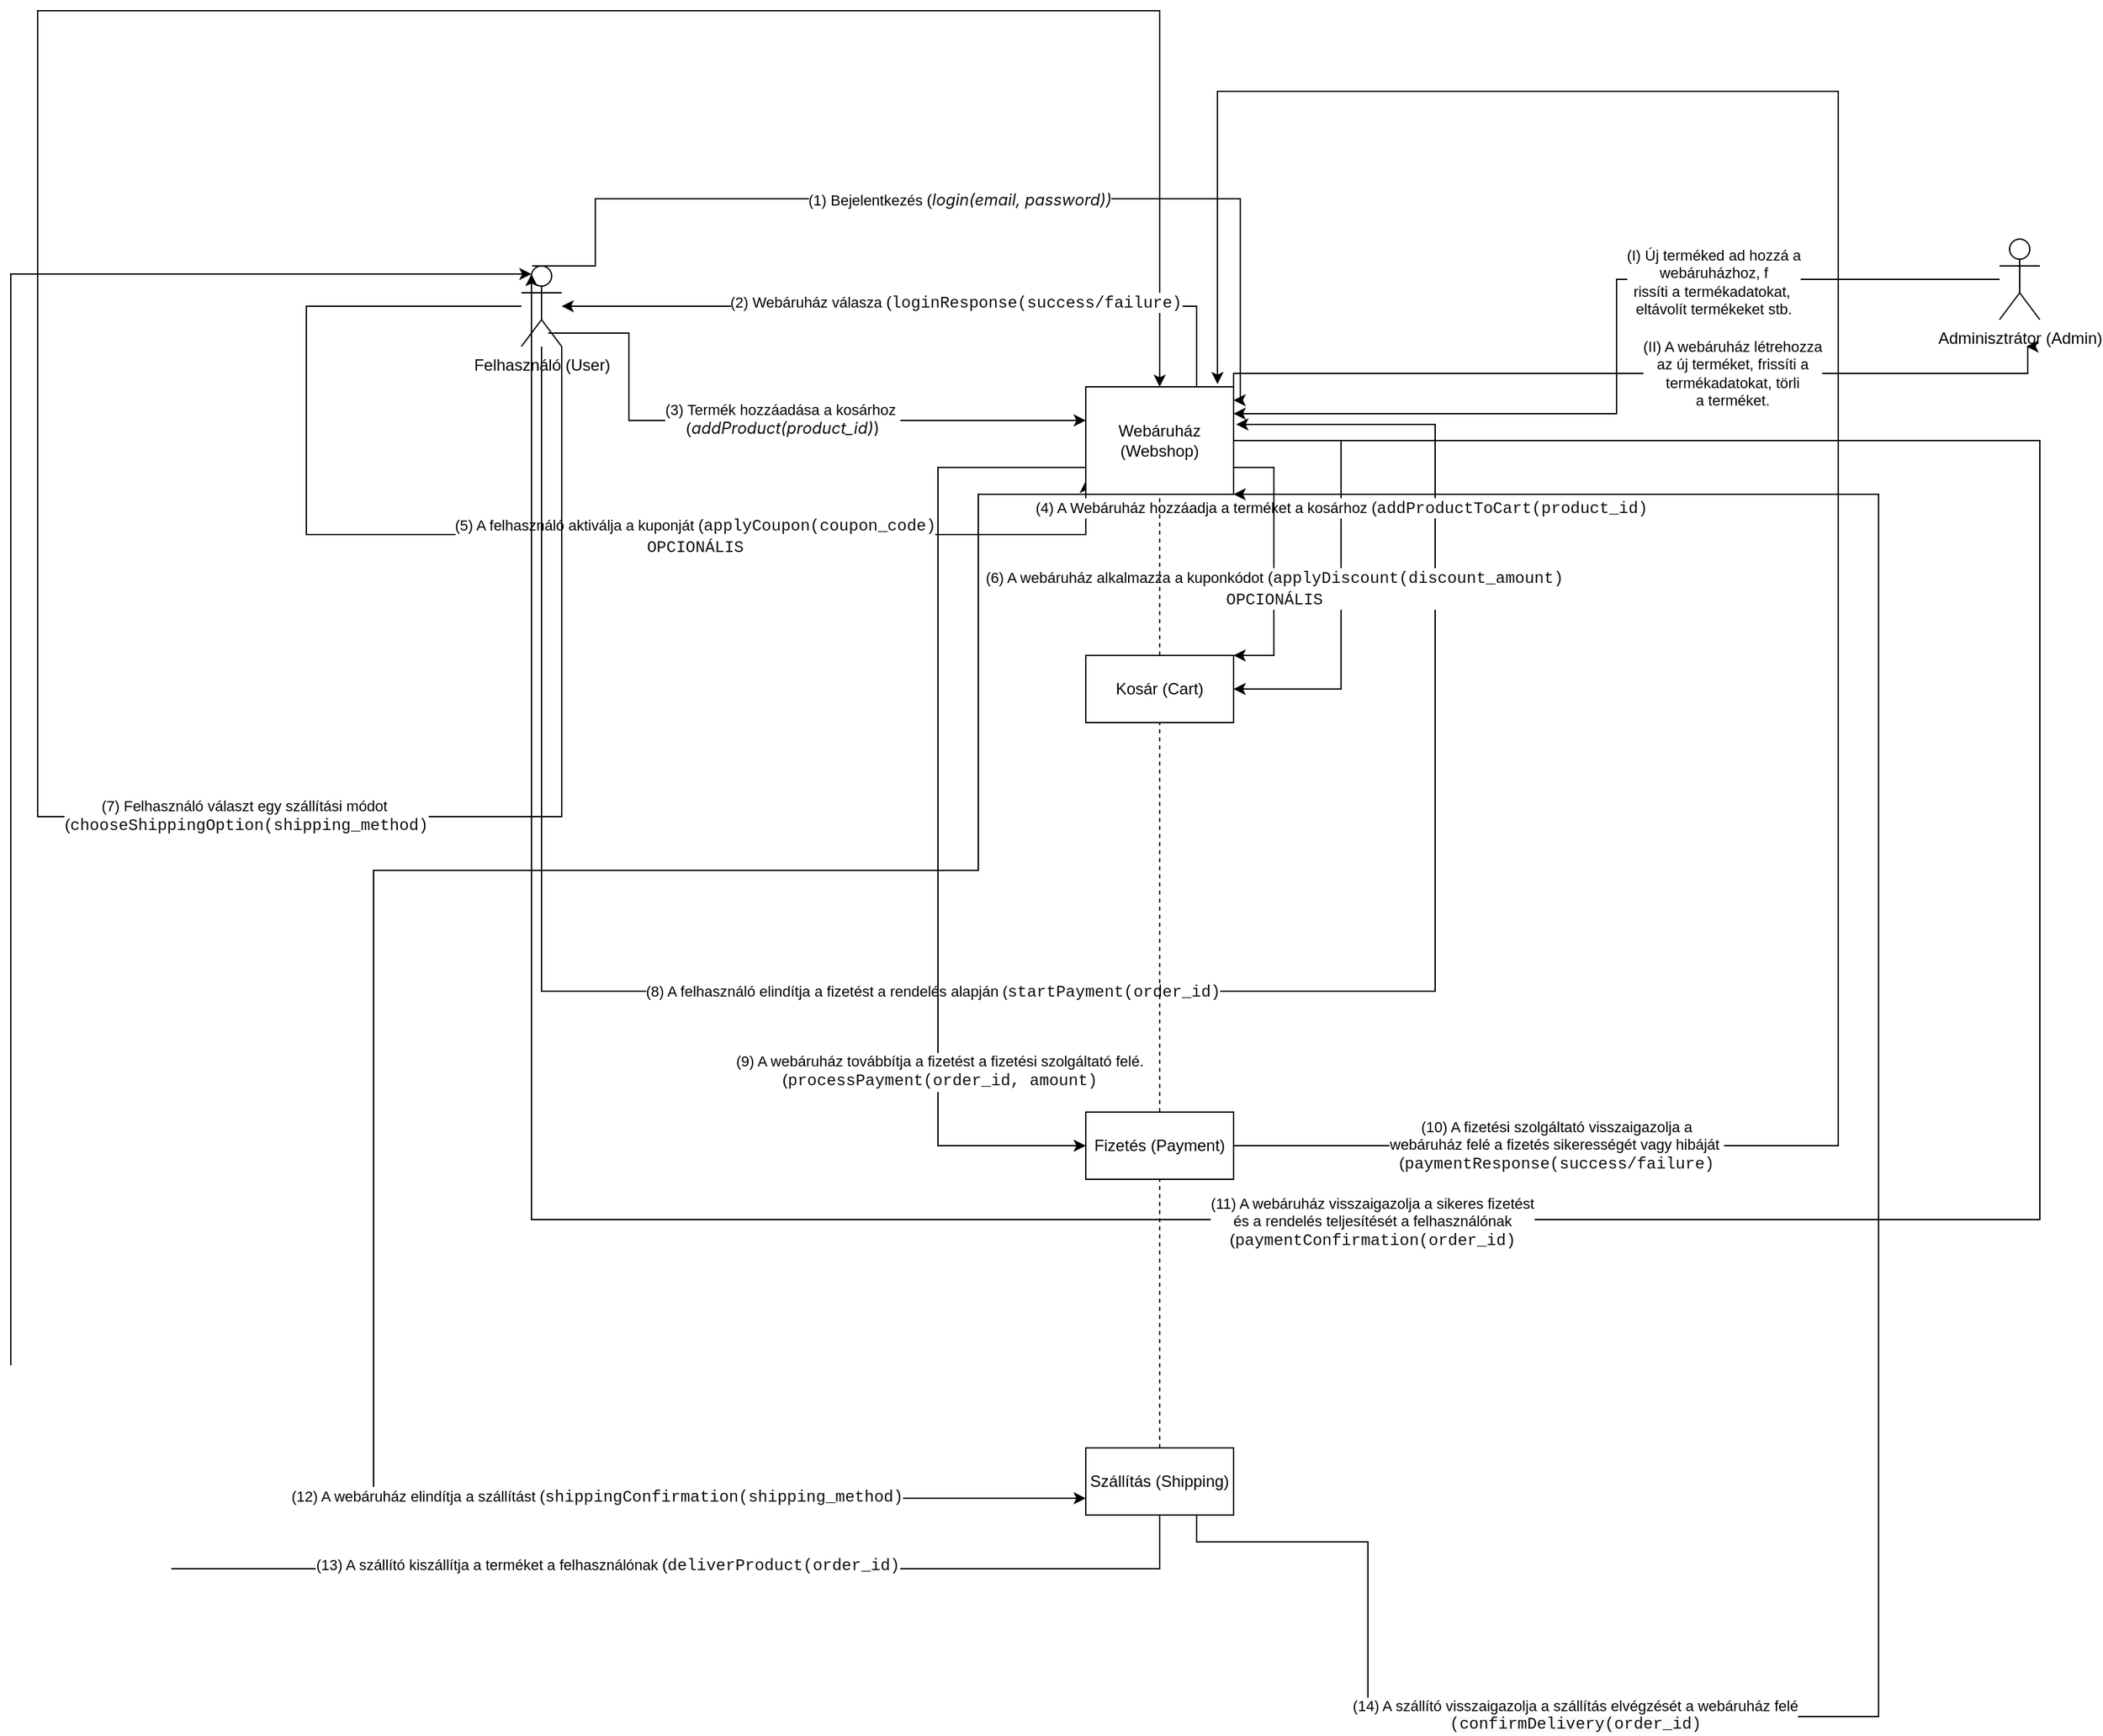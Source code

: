 <mxfile version="24.9.1">
  <diagram name="1 oldal" id="6E3jZs0lPBOVT4guQuDI">
    <mxGraphModel dx="2261" dy="1949" grid="1" gridSize="10" guides="1" tooltips="1" connect="1" arrows="1" fold="1" page="1" pageScale="1" pageWidth="827" pageHeight="1169" math="0" shadow="0">
      <root>
        <mxCell id="0" />
        <mxCell id="1" parent="0" />
        <mxCell id="9rKbIWEOLGtrSYCfpBkX-16" style="edgeStyle=orthogonalEdgeStyle;rounded=0;orthogonalLoop=1;jettySize=auto;html=1;exitX=0.267;exitY=0;exitDx=0;exitDy=0;exitPerimeter=0;" edge="1" parent="1" source="9rKbIWEOLGtrSYCfpBkX-1" target="9rKbIWEOLGtrSYCfpBkX-2">
          <mxGeometry relative="1" as="geometry">
            <Array as="points">
              <mxPoint x="35" y="-80" />
              <mxPoint x="35" y="-130" />
              <mxPoint x="515" y="-130" />
              <mxPoint x="515" y="20" />
            </Array>
          </mxGeometry>
        </mxCell>
        <mxCell id="9rKbIWEOLGtrSYCfpBkX-17" value="(1) Bejelentkezés &lt;font style=&quot;font-size: 12px;&quot;&gt;(&lt;em style=&quot;border: 0px solid rgb(227, 227, 227); box-sizing: border-box; --tw-border-spacing-x: 0; --tw-border-spacing-y: 0; --tw-translate-x: 0; --tw-translate-y: 0; --tw-rotate: 0; --tw-skew-x: 0; --tw-skew-y: 0; --tw-scale-x: 1; --tw-scale-y: 1; --tw-pan-x: ; --tw-pan-y: ; --tw-pinch-zoom: ; --tw-scroll-snap-strictness: proximity; --tw-gradient-from-position: ; --tw-gradient-via-position: ; --tw-gradient-to-position: ; --tw-ordinal: ; --tw-slashed-zero: ; --tw-numeric-figure: ; --tw-numeric-spacing: ; --tw-numeric-fraction: ; --tw-ring-inset: ; --tw-ring-offset-width: 0px; --tw-ring-offset-color: #fff; --tw-ring-color: rgba(69,89,164,.5); --tw-ring-offset-shadow: 0 0 #0000; --tw-ring-shadow: 0 0 #0000; --tw-shadow: 0 0 #0000; --tw-shadow-colored: 0 0 #0000; --tw-blur: ; --tw-brightness: ; --tw-contrast: ; --tw-grayscale: ; --tw-hue-rotate: ; --tw-invert: ; --tw-saturate: ; --tw-sepia: ; --tw-drop-shadow: ; --tw-backdrop-blur: ; --tw-backdrop-brightness: ; --tw-backdrop-contrast: ; --tw-backdrop-grayscale: ; --tw-backdrop-hue-rotate: ; --tw-backdrop-invert: ; --tw-backdrop-opacity: ; --tw-backdrop-saturate: ; --tw-backdrop-sepia: ; --tw-contain-size: ; --tw-contain-layout: ; --tw-contain-paint: ; --tw-contain-style: ; scrollbar-color: var(--gray-200) transparent; margin-bottom: 0px; color: rgb(13, 13, 13); font-family: ui-sans-serif, -apple-system, system-ui, &amp;quot;Segoe UI&amp;quot;, Helvetica, &amp;quot;Apple Color Emoji&amp;quot;, Arial, sans-serif, &amp;quot;Segoe UI Emoji&amp;quot;, &amp;quot;Segoe UI Symbol&amp;quot;; text-align: left; text-wrap-mode: wrap;&quot;&gt;login(email, password))&lt;/em&gt;&lt;/font&gt;" style="edgeLabel;html=1;align=center;verticalAlign=middle;resizable=0;points=[];" vertex="1" connectable="0" parent="9rKbIWEOLGtrSYCfpBkX-16">
          <mxGeometry x="0.005" y="-1" relative="1" as="geometry">
            <mxPoint as="offset" />
          </mxGeometry>
        </mxCell>
        <mxCell id="9rKbIWEOLGtrSYCfpBkX-32" style="edgeStyle=orthogonalEdgeStyle;rounded=0;orthogonalLoop=1;jettySize=auto;html=1;entryX=0;entryY=0.875;entryDx=0;entryDy=0;entryPerimeter=0;" edge="1" parent="1" source="9rKbIWEOLGtrSYCfpBkX-1" target="9rKbIWEOLGtrSYCfpBkX-2">
          <mxGeometry relative="1" as="geometry">
            <mxPoint x="-5" y="90" as="targetPoint" />
            <Array as="points">
              <mxPoint x="-180" y="-50" />
              <mxPoint x="-180" y="120" />
              <mxPoint x="400" y="120" />
            </Array>
          </mxGeometry>
        </mxCell>
        <mxCell id="9rKbIWEOLGtrSYCfpBkX-33" value="(5) A felhasználó aktiválja a kuponját &lt;span style=&quot;background-color: rgb(255, 255, 255);&quot;&gt;&lt;font style=&quot;font-size: 12px;&quot;&gt;(&lt;span style=&quot;color: rgb(13, 13, 13); font-family: ui-monospace, SFMono-Regular, &amp;quot;SF Mono&amp;quot;, Menlo, Consolas, &amp;quot;Liberation Mono&amp;quot;, monospace; text-align: left; text-wrap-mode: wrap;&quot;&gt;applyCoupon(coupon_code)&lt;/span&gt;&lt;/font&gt;&lt;/span&gt;&lt;div&gt;&lt;span style=&quot;background-color: rgb(255, 255, 255);&quot;&gt;&lt;font style=&quot;font-size: 12px;&quot;&gt;&lt;span style=&quot;color: rgb(13, 13, 13); font-family: ui-monospace, SFMono-Regular, &amp;quot;SF Mono&amp;quot;, Menlo, Consolas, &amp;quot;Liberation Mono&amp;quot;, monospace; text-align: left; text-wrap-mode: wrap;&quot;&gt;OPCIONÁLIS&lt;/span&gt;&lt;/font&gt;&lt;/span&gt;&lt;/div&gt;" style="edgeLabel;html=1;align=center;verticalAlign=middle;resizable=0;points=[];" vertex="1" connectable="0" parent="9rKbIWEOLGtrSYCfpBkX-32">
          <mxGeometry x="0.302" y="-1" relative="1" as="geometry">
            <mxPoint as="offset" />
          </mxGeometry>
        </mxCell>
        <mxCell id="9rKbIWEOLGtrSYCfpBkX-36" style="edgeStyle=orthogonalEdgeStyle;rounded=0;orthogonalLoop=1;jettySize=auto;html=1;entryX=1.018;entryY=0.35;entryDx=0;entryDy=0;entryPerimeter=0;" edge="1" parent="1" source="9rKbIWEOLGtrSYCfpBkX-1" target="9rKbIWEOLGtrSYCfpBkX-2">
          <mxGeometry relative="1" as="geometry">
            <mxPoint x="-5" y="-220" as="targetPoint" />
            <Array as="points">
              <mxPoint x="-5" y="460" />
              <mxPoint x="660" y="460" />
              <mxPoint x="660" y="38" />
            </Array>
          </mxGeometry>
        </mxCell>
        <mxCell id="9rKbIWEOLGtrSYCfpBkX-39" value="(8) A felhasználó elindítja a fizetést a rendelés alapján &lt;span style=&quot;background-color: rgb(255, 255, 255);&quot;&gt;(&lt;span style=&quot;color: rgb(13, 13, 13); font-family: ui-monospace, SFMono-Regular, &amp;quot;SF Mono&amp;quot;, Menlo, Consolas, &amp;quot;Liberation Mono&amp;quot;, monospace; text-align: left; text-wrap-mode: wrap;&quot;&gt;&lt;font style=&quot;font-size: 12px;&quot;&gt;startPayment(order_id)&lt;/font&gt;&lt;/span&gt;&lt;/span&gt;" style="edgeLabel;html=1;align=center;verticalAlign=middle;resizable=0;points=[];" vertex="1" connectable="0" parent="9rKbIWEOLGtrSYCfpBkX-36">
          <mxGeometry x="-0.101" y="-1" relative="1" as="geometry">
            <mxPoint as="offset" />
          </mxGeometry>
        </mxCell>
        <mxCell id="9rKbIWEOLGtrSYCfpBkX-49" style="edgeStyle=orthogonalEdgeStyle;rounded=0;orthogonalLoop=1;jettySize=auto;html=1;" edge="1" parent="1" source="9rKbIWEOLGtrSYCfpBkX-1" target="9rKbIWEOLGtrSYCfpBkX-2">
          <mxGeometry relative="1" as="geometry">
            <Array as="points">
              <mxPoint x="10" y="330" />
              <mxPoint x="-380" y="330" />
              <mxPoint x="-380" y="-270" />
              <mxPoint x="455" y="-270" />
            </Array>
          </mxGeometry>
        </mxCell>
        <mxCell id="9rKbIWEOLGtrSYCfpBkX-50" value="(7) Felhasználó választ egy szállítási módot&amp;nbsp;&lt;div&gt;&lt;span style=&quot;background-color: rgb(255, 255, 255);&quot;&gt;&lt;font style=&quot;font-size: 12px;&quot;&gt;(&lt;span style=&quot;color: rgb(13, 13, 13); font-family: ui-monospace, SFMono-Regular, &amp;quot;SF Mono&amp;quot;, Menlo, Consolas, &amp;quot;Liberation Mono&amp;quot;, monospace; text-align: left; text-wrap-mode: wrap;&quot;&gt;chooseShippingOption(shipping_method)&lt;/span&gt;&lt;/font&gt;&lt;/span&gt;&lt;/div&gt;" style="edgeLabel;html=1;align=center;verticalAlign=middle;resizable=0;points=[];" vertex="1" connectable="0" parent="9rKbIWEOLGtrSYCfpBkX-49">
          <mxGeometry x="-0.523" relative="1" as="geometry">
            <mxPoint as="offset" />
          </mxGeometry>
        </mxCell>
        <mxCell id="9rKbIWEOLGtrSYCfpBkX-1" value="Felhasználó (User)" style="shape=umlActor;verticalLabelPosition=bottom;verticalAlign=top;html=1;" vertex="1" parent="1">
          <mxGeometry x="-20" y="-80" width="30" height="60" as="geometry" />
        </mxCell>
        <mxCell id="9rKbIWEOLGtrSYCfpBkX-19" style="edgeStyle=orthogonalEdgeStyle;rounded=0;orthogonalLoop=1;jettySize=auto;html=1;entryX=0;entryY=0.313;entryDx=0;entryDy=0;entryPerimeter=0;exitX=0.667;exitY=0.833;exitDx=0;exitDy=0;exitPerimeter=0;" edge="1" parent="1" source="9rKbIWEOLGtrSYCfpBkX-1" target="9rKbIWEOLGtrSYCfpBkX-2">
          <mxGeometry relative="1" as="geometry">
            <mxPoint x="590" y="240" as="targetPoint" />
            <mxPoint x="60" y="-30" as="sourcePoint" />
            <Array as="points">
              <mxPoint x="60" y="-30" />
              <mxPoint x="60" y="35" />
            </Array>
          </mxGeometry>
        </mxCell>
        <mxCell id="9rKbIWEOLGtrSYCfpBkX-20" value="(3) Termék hozzáadása a kosárhoz&amp;nbsp;&lt;div&gt;&lt;div&gt;&lt;font style=&quot;font-size: 12px;&quot;&gt;(&lt;em style=&quot;border: 0px solid rgb(227, 227, 227); box-sizing: border-box; --tw-border-spacing-x: 0; --tw-border-spacing-y: 0; --tw-translate-x: 0; --tw-translate-y: 0; --tw-rotate: 0; --tw-skew-x: 0; --tw-skew-y: 0; --tw-scale-x: 1; --tw-scale-y: 1; --tw-pan-x: ; --tw-pan-y: ; --tw-pinch-zoom: ; --tw-scroll-snap-strictness: proximity; --tw-gradient-from-position: ; --tw-gradient-via-position: ; --tw-gradient-to-position: ; --tw-ordinal: ; --tw-slashed-zero: ; --tw-numeric-figure: ; --tw-numeric-spacing: ; --tw-numeric-fraction: ; --tw-ring-inset: ; --tw-ring-offset-width: 0px; --tw-ring-offset-color: #fff; --tw-ring-color: rgba(69,89,164,.5); --tw-ring-offset-shadow: 0 0 #0000; --tw-ring-shadow: 0 0 #0000; --tw-shadow: 0 0 #0000; --tw-shadow-colored: 0 0 #0000; --tw-blur: ; --tw-brightness: ; --tw-contrast: ; --tw-grayscale: ; --tw-hue-rotate: ; --tw-invert: ; --tw-saturate: ; --tw-sepia: ; --tw-drop-shadow: ; --tw-backdrop-blur: ; --tw-backdrop-brightness: ; --tw-backdrop-contrast: ; --tw-backdrop-grayscale: ; --tw-backdrop-hue-rotate: ; --tw-backdrop-invert: ; --tw-backdrop-opacity: ; --tw-backdrop-saturate: ; --tw-backdrop-sepia: ; --tw-contain-size: ; --tw-contain-layout: ; --tw-contain-paint: ; --tw-contain-style: ; scrollbar-color: var(--gray-200) transparent; margin-bottom: 0px; color: rgb(13, 13, 13); font-family: ui-sans-serif, -apple-system, system-ui, &amp;quot;Segoe UI&amp;quot;, Helvetica, &amp;quot;Apple Color Emoji&amp;quot;, Arial, sans-serif, &amp;quot;Segoe UI Emoji&amp;quot;, &amp;quot;Segoe UI Symbol&amp;quot;; text-align: left; text-wrap-mode: wrap;&quot;&gt;addProduct(product_id)&lt;/em&gt;&lt;span style=&quot;color: rgb(13, 13, 13); font-family: ui-sans-serif, -apple-system, system-ui, &amp;quot;Segoe UI&amp;quot;, Helvetica, &amp;quot;Apple Color Emoji&amp;quot;, Arial, sans-serif, &amp;quot;Segoe UI Emoji&amp;quot;, &amp;quot;Segoe UI Symbol&amp;quot;; text-align: left; text-wrap-mode: wrap;&quot;&gt;)&lt;/span&gt;&lt;/font&gt;&lt;/div&gt;&lt;/div&gt;" style="edgeLabel;html=1;align=center;verticalAlign=middle;resizable=0;points=[];" vertex="1" connectable="0" parent="9rKbIWEOLGtrSYCfpBkX-19">
          <mxGeometry x="0.028" y="1" relative="1" as="geometry">
            <mxPoint as="offset" />
          </mxGeometry>
        </mxCell>
        <mxCell id="9rKbIWEOLGtrSYCfpBkX-28" style="edgeStyle=orthogonalEdgeStyle;rounded=0;orthogonalLoop=1;jettySize=auto;html=1;exitX=0.75;exitY=0;exitDx=0;exitDy=0;" edge="1" parent="1" source="9rKbIWEOLGtrSYCfpBkX-2" target="9rKbIWEOLGtrSYCfpBkX-1">
          <mxGeometry relative="1" as="geometry">
            <Array as="points">
              <mxPoint x="483" y="-50" />
            </Array>
          </mxGeometry>
        </mxCell>
        <mxCell id="9rKbIWEOLGtrSYCfpBkX-29" value="(2) Webáruház válasza &lt;font style=&quot;font-size: 12px;&quot;&gt;(&lt;span style=&quot;color: rgb(13, 13, 13); font-family: ui-monospace, SFMono-Regular, &amp;quot;SF Mono&amp;quot;, Menlo, Consolas, &amp;quot;Liberation Mono&amp;quot;, monospace; text-align: left; text-wrap-mode: wrap;&quot;&gt;loginResponse(success/failure)&lt;/span&gt;&lt;/font&gt;" style="edgeLabel;html=1;align=center;verticalAlign=middle;resizable=0;points=[];" vertex="1" connectable="0" parent="9rKbIWEOLGtrSYCfpBkX-28">
          <mxGeometry x="-0.099" y="-3" relative="1" as="geometry">
            <mxPoint as="offset" />
          </mxGeometry>
        </mxCell>
        <mxCell id="9rKbIWEOLGtrSYCfpBkX-30" style="edgeStyle=orthogonalEdgeStyle;rounded=0;orthogonalLoop=1;jettySize=auto;html=1;entryX=1;entryY=0.5;entryDx=0;entryDy=0;" edge="1" parent="1" source="9rKbIWEOLGtrSYCfpBkX-2" target="9rKbIWEOLGtrSYCfpBkX-3">
          <mxGeometry relative="1" as="geometry">
            <mxPoint x="560" y="250" as="targetPoint" />
            <Array as="points">
              <mxPoint x="590" y="50" />
              <mxPoint x="590" y="235" />
            </Array>
          </mxGeometry>
        </mxCell>
        <mxCell id="9rKbIWEOLGtrSYCfpBkX-31" value="(4) A Webáruház hozzáadja a terméket a kosárhoz &lt;span style=&quot;background-color: rgb(255, 255, 255);&quot;&gt;&lt;font style=&quot;font-size: 12px;&quot;&gt;(&lt;span style=&quot;color: rgb(13, 13, 13); font-family: ui-monospace, SFMono-Regular, &amp;quot;SF Mono&amp;quot;, Menlo, Consolas, &amp;quot;Liberation Mono&amp;quot;, monospace; text-align: left; text-wrap-mode: wrap;&quot;&gt;addProductToCart(product_id)&lt;/span&gt;&lt;/font&gt;&lt;/span&gt;" style="edgeLabel;html=1;align=center;verticalAlign=middle;resizable=0;points=[];" vertex="1" connectable="0" parent="9rKbIWEOLGtrSYCfpBkX-30">
          <mxGeometry x="-0.003" relative="1" as="geometry">
            <mxPoint y="-42" as="offset" />
          </mxGeometry>
        </mxCell>
        <mxCell id="9rKbIWEOLGtrSYCfpBkX-34" style="edgeStyle=orthogonalEdgeStyle;rounded=0;orthogonalLoop=1;jettySize=auto;html=1;entryX=1;entryY=0;entryDx=0;entryDy=0;exitX=1;exitY=0.75;exitDx=0;exitDy=0;" edge="1" parent="1" source="9rKbIWEOLGtrSYCfpBkX-2" target="9rKbIWEOLGtrSYCfpBkX-3">
          <mxGeometry relative="1" as="geometry">
            <Array as="points">
              <mxPoint x="540" y="70" />
              <mxPoint x="540" y="210" />
            </Array>
          </mxGeometry>
        </mxCell>
        <mxCell id="9rKbIWEOLGtrSYCfpBkX-35" value="(6) A webáruház alkalmazza a kuponkódot &lt;span style=&quot;background-color: rgb(255, 255, 255);&quot;&gt;&lt;font style=&quot;font-size: 12px;&quot;&gt;(&lt;span style=&quot;color: rgb(13, 13, 13); font-family: ui-monospace, SFMono-Regular, &amp;quot;SF Mono&amp;quot;, Menlo, Consolas, &amp;quot;Liberation Mono&amp;quot;, monospace; text-align: left; text-wrap-mode: wrap;&quot;&gt;applyDiscount(discount_amount)&lt;/span&gt;&lt;/font&gt;&lt;/span&gt;&lt;div&gt;&lt;span style=&quot;background-color: rgb(255, 255, 255);&quot;&gt;&lt;font style=&quot;font-size: 12px;&quot;&gt;&lt;span style=&quot;color: rgb(13, 13, 13); font-family: ui-monospace, SFMono-Regular, &amp;quot;SF Mono&amp;quot;, Menlo, Consolas, &amp;quot;Liberation Mono&amp;quot;, monospace; text-align: left; text-wrap-mode: wrap;&quot;&gt;OPCIONÁLIS&lt;/span&gt;&lt;/font&gt;&lt;/span&gt;&lt;/div&gt;" style="edgeLabel;html=1;align=center;verticalAlign=middle;resizable=0;points=[];" vertex="1" connectable="0" parent="9rKbIWEOLGtrSYCfpBkX-34">
          <mxGeometry x="-0.31" y="-1" relative="1" as="geometry">
            <mxPoint x="1" y="51" as="offset" />
          </mxGeometry>
        </mxCell>
        <mxCell id="9rKbIWEOLGtrSYCfpBkX-40" style="edgeStyle=orthogonalEdgeStyle;rounded=0;orthogonalLoop=1;jettySize=auto;html=1;exitX=0;exitY=0.75;exitDx=0;exitDy=0;entryX=0;entryY=0.5;entryDx=0;entryDy=0;" edge="1" parent="1" source="9rKbIWEOLGtrSYCfpBkX-2" target="9rKbIWEOLGtrSYCfpBkX-6">
          <mxGeometry relative="1" as="geometry">
            <Array as="points">
              <mxPoint x="290" y="70" />
              <mxPoint x="290" y="575" />
            </Array>
          </mxGeometry>
        </mxCell>
        <mxCell id="9rKbIWEOLGtrSYCfpBkX-41" value="(9) A webáruház továbbítja a fizetést a fizetési szolgáltató felé.&lt;div&gt;&lt;font style=&quot;font-size: 12px;&quot;&gt;(&lt;span style=&quot;color: rgb(13, 13, 13); font-family: ui-monospace, SFMono-Regular, &amp;quot;SF Mono&amp;quot;, Menlo, Consolas, &amp;quot;Liberation Mono&amp;quot;, monospace; text-align: left; text-wrap-mode: wrap;&quot;&gt;processPayment(order_id, amount)&lt;/span&gt;&lt;/font&gt;&lt;/div&gt;" style="edgeLabel;html=1;align=center;verticalAlign=middle;resizable=0;points=[];" vertex="1" connectable="0" parent="9rKbIWEOLGtrSYCfpBkX-40">
          <mxGeometry x="0.277" y="1" relative="1" as="geometry">
            <mxPoint y="97" as="offset" />
          </mxGeometry>
        </mxCell>
        <mxCell id="9rKbIWEOLGtrSYCfpBkX-44" style="edgeStyle=orthogonalEdgeStyle;rounded=0;orthogonalLoop=1;jettySize=auto;html=1;entryX=0.25;entryY=0.1;entryDx=0;entryDy=0;entryPerimeter=0;" edge="1" parent="1" source="9rKbIWEOLGtrSYCfpBkX-2" target="9rKbIWEOLGtrSYCfpBkX-1">
          <mxGeometry relative="1" as="geometry">
            <mxPoint x="455" y="-420" as="targetPoint" />
            <Array as="points">
              <mxPoint x="1110" y="50" />
              <mxPoint x="1110" y="630" />
              <mxPoint x="-12" y="630" />
            </Array>
          </mxGeometry>
        </mxCell>
        <mxCell id="9rKbIWEOLGtrSYCfpBkX-45" value="(11) A webáruház visszaigazolja a sikeres fizetést&lt;div&gt;és a rendelés teljesítését a felhasználónak&lt;/div&gt;&lt;div&gt;&lt;font style=&quot;font-size: 12px;&quot;&gt;(&lt;span style=&quot;color: rgb(13, 13, 13); font-family: ui-monospace, SFMono-Regular, &amp;quot;SF Mono&amp;quot;, Menlo, Consolas, &amp;quot;Liberation Mono&amp;quot;, monospace; text-align: left; text-wrap-mode: wrap;&quot;&gt;paymentConfirmation(order_id)&lt;/span&gt;&lt;/font&gt;&lt;/div&gt;" style="edgeLabel;html=1;align=center;verticalAlign=middle;resizable=0;points=[];" vertex="1" connectable="0" parent="9rKbIWEOLGtrSYCfpBkX-44">
          <mxGeometry x="0.116" y="2" relative="1" as="geometry">
            <mxPoint as="offset" />
          </mxGeometry>
        </mxCell>
        <mxCell id="9rKbIWEOLGtrSYCfpBkX-55" style="edgeStyle=orthogonalEdgeStyle;rounded=0;orthogonalLoop=1;jettySize=auto;html=1;exitX=1;exitY=1;exitDx=0;exitDy=0;" edge="1" parent="1" source="9rKbIWEOLGtrSYCfpBkX-2">
          <mxGeometry relative="1" as="geometry">
            <mxPoint x="1100" y="-20" as="targetPoint" />
            <Array as="points">
              <mxPoint x="510" />
              <mxPoint x="1101" />
            </Array>
          </mxGeometry>
        </mxCell>
        <mxCell id="9rKbIWEOLGtrSYCfpBkX-56" value="(II) A webáruház létrehozza&lt;div&gt;az új terméket, frissíti a&lt;/div&gt;&lt;div&gt;&amp;nbsp;termékadatokat, törli&amp;nbsp;&lt;/div&gt;&lt;div&gt;a terméket.&lt;/div&gt;" style="edgeLabel;html=1;align=center;verticalAlign=middle;resizable=0;points=[];" vertex="1" connectable="0" parent="9rKbIWEOLGtrSYCfpBkX-55">
          <mxGeometry x="0.398" y="-1" relative="1" as="geometry">
            <mxPoint x="-30" y="-1" as="offset" />
          </mxGeometry>
        </mxCell>
        <mxCell id="9rKbIWEOLGtrSYCfpBkX-57" style="edgeStyle=orthogonalEdgeStyle;rounded=0;orthogonalLoop=1;jettySize=auto;html=1;exitX=0.25;exitY=1;exitDx=0;exitDy=0;entryX=0;entryY=0.75;entryDx=0;entryDy=0;" edge="1" parent="1" source="9rKbIWEOLGtrSYCfpBkX-2" target="9rKbIWEOLGtrSYCfpBkX-7">
          <mxGeometry relative="1" as="geometry">
            <mxPoint x="320" y="860" as="targetPoint" />
            <Array as="points">
              <mxPoint x="320" y="90" />
              <mxPoint x="320" y="370" />
              <mxPoint x="-130" y="370" />
              <mxPoint x="-130" y="838" />
            </Array>
          </mxGeometry>
        </mxCell>
        <mxCell id="9rKbIWEOLGtrSYCfpBkX-58" value="(12) A webáruház elindítja a szállítást &lt;span style=&quot;background-color: rgb(255, 255, 255);&quot;&gt;&lt;font style=&quot;font-size: 12px;&quot;&gt;(&lt;span style=&quot;color: rgb(13, 13, 13); font-family: ui-monospace, SFMono-Regular, &amp;quot;SF Mono&amp;quot;, Menlo, Consolas, &amp;quot;Liberation Mono&amp;quot;, monospace; text-align: left; text-wrap-mode: wrap;&quot;&gt;shippingConfirmation(shipping_method)&lt;/span&gt;&lt;/font&gt;&lt;/span&gt;" style="edgeLabel;html=1;align=center;verticalAlign=middle;resizable=0;points=[];" vertex="1" connectable="0" parent="9rKbIWEOLGtrSYCfpBkX-57">
          <mxGeometry x="0.603" y="3" relative="1" as="geometry">
            <mxPoint y="1" as="offset" />
          </mxGeometry>
        </mxCell>
        <mxCell id="9rKbIWEOLGtrSYCfpBkX-2" value="Webáruház (Webshop)" style="html=1;whiteSpace=wrap;" vertex="1" parent="1">
          <mxGeometry x="400" y="10" width="110" height="80" as="geometry" />
        </mxCell>
        <mxCell id="9rKbIWEOLGtrSYCfpBkX-3" value="Kosár (Cart)" style="html=1;whiteSpace=wrap;" vertex="1" parent="1">
          <mxGeometry x="400" y="210" width="110" height="50" as="geometry" />
        </mxCell>
        <mxCell id="9rKbIWEOLGtrSYCfpBkX-42" style="edgeStyle=orthogonalEdgeStyle;rounded=0;orthogonalLoop=1;jettySize=auto;html=1;entryX=0.891;entryY=-0.025;entryDx=0;entryDy=0;entryPerimeter=0;" edge="1" parent="1" source="9rKbIWEOLGtrSYCfpBkX-6" target="9rKbIWEOLGtrSYCfpBkX-2">
          <mxGeometry relative="1" as="geometry">
            <mxPoint x="740" y="-10" as="targetPoint" />
            <Array as="points">
              <mxPoint x="960" y="575" />
              <mxPoint x="960" y="-210" />
              <mxPoint x="498" y="-210" />
            </Array>
          </mxGeometry>
        </mxCell>
        <mxCell id="9rKbIWEOLGtrSYCfpBkX-43" value="(10) A fizetési szolgáltató visszaigazolja a&lt;div&gt;webáruház felé a fizetés sikerességét vagy hibáját&amp;nbsp;&lt;/div&gt;&lt;div&gt;&lt;font style=&quot;font-size: 12px;&quot;&gt;(&lt;span style=&quot;color: rgb(13, 13, 13); font-family: ui-monospace, SFMono-Regular, &amp;quot;SF Mono&amp;quot;, Menlo, Consolas, &amp;quot;Liberation Mono&amp;quot;, monospace; text-align: left; text-wrap-mode: wrap;&quot;&gt;paymentResponse(success/failure)&lt;/span&gt;&lt;/font&gt;&lt;/div&gt;" style="edgeLabel;html=1;align=center;verticalAlign=middle;resizable=0;points=[];" vertex="1" connectable="0" parent="9rKbIWEOLGtrSYCfpBkX-42">
          <mxGeometry x="-0.847" relative="1" as="geometry">
            <mxPoint x="93" as="offset" />
          </mxGeometry>
        </mxCell>
        <mxCell id="9rKbIWEOLGtrSYCfpBkX-6" value="Fizetés (Payment)" style="html=1;whiteSpace=wrap;" vertex="1" parent="1">
          <mxGeometry x="400" y="550" width="110" height="50" as="geometry" />
        </mxCell>
        <mxCell id="9rKbIWEOLGtrSYCfpBkX-61" style="edgeStyle=orthogonalEdgeStyle;rounded=0;orthogonalLoop=1;jettySize=auto;html=1;exitX=0.75;exitY=1;exitDx=0;exitDy=0;entryX=1;entryY=1;entryDx=0;entryDy=0;" edge="1" parent="1" source="9rKbIWEOLGtrSYCfpBkX-7" target="9rKbIWEOLGtrSYCfpBkX-2">
          <mxGeometry relative="1" as="geometry">
            <Array as="points">
              <mxPoint x="483" y="870" />
              <mxPoint x="610" y="870" />
              <mxPoint x="610" y="1000" />
              <mxPoint x="990" y="1000" />
              <mxPoint x="990" y="90" />
            </Array>
          </mxGeometry>
        </mxCell>
        <mxCell id="9rKbIWEOLGtrSYCfpBkX-62" value="(14) A szállító visszaigazolja a szállítás elvégzését a webáruház felé&lt;div&gt;&lt;span style=&quot;color: rgb(13, 13, 13); font-family: ui-monospace, SFMono-Regular, &amp;quot;SF Mono&amp;quot;, Menlo, Consolas, &amp;quot;Liberation Mono&amp;quot;, monospace; text-align: left; text-wrap-mode: wrap; background-color: rgb(250, 250, 250);&quot;&gt;&lt;font style=&quot;font-size: 12px;&quot;&gt;(confirmDelivery(order_id)&lt;/font&gt;&lt;/span&gt;&lt;/div&gt;" style="edgeLabel;html=1;align=center;verticalAlign=middle;resizable=0;points=[];" vertex="1" connectable="0" parent="9rKbIWEOLGtrSYCfpBkX-61">
          <mxGeometry x="-0.579" y="1" relative="1" as="geometry">
            <mxPoint as="offset" />
          </mxGeometry>
        </mxCell>
        <mxCell id="9rKbIWEOLGtrSYCfpBkX-7" value="Szállítás (Shipping)" style="html=1;whiteSpace=wrap;" vertex="1" parent="1">
          <mxGeometry x="400" y="800" width="110" height="50" as="geometry" />
        </mxCell>
        <mxCell id="9rKbIWEOLGtrSYCfpBkX-8" value="" style="endArrow=none;dashed=1;html=1;rounded=0;entryX=0.5;entryY=1;entryDx=0;entryDy=0;exitX=0.5;exitY=0;exitDx=0;exitDy=0;" edge="1" parent="1" source="9rKbIWEOLGtrSYCfpBkX-3" target="9rKbIWEOLGtrSYCfpBkX-2">
          <mxGeometry width="50" height="50" relative="1" as="geometry">
            <mxPoint x="390" y="280" as="sourcePoint" />
            <mxPoint x="440" y="230" as="targetPoint" />
          </mxGeometry>
        </mxCell>
        <mxCell id="9rKbIWEOLGtrSYCfpBkX-9" value="" style="endArrow=none;dashed=1;html=1;rounded=0;entryX=0.5;entryY=1;entryDx=0;entryDy=0;exitX=0.5;exitY=0;exitDx=0;exitDy=0;" edge="1" parent="1" source="9rKbIWEOLGtrSYCfpBkX-6" target="9rKbIWEOLGtrSYCfpBkX-3">
          <mxGeometry width="50" height="50" relative="1" as="geometry">
            <mxPoint x="455" y="380" as="sourcePoint" />
            <mxPoint x="440" y="230" as="targetPoint" />
          </mxGeometry>
        </mxCell>
        <mxCell id="9rKbIWEOLGtrSYCfpBkX-11" value="" style="endArrow=none;dashed=1;html=1;rounded=0;entryX=0.5;entryY=1;entryDx=0;entryDy=0;exitX=0.5;exitY=0;exitDx=0;exitDy=0;" edge="1" parent="1" source="9rKbIWEOLGtrSYCfpBkX-7" target="9rKbIWEOLGtrSYCfpBkX-6">
          <mxGeometry width="50" height="50" relative="1" as="geometry">
            <mxPoint x="455" y="680" as="sourcePoint" />
            <mxPoint x="440" y="530" as="targetPoint" />
          </mxGeometry>
        </mxCell>
        <mxCell id="9rKbIWEOLGtrSYCfpBkX-53" style="edgeStyle=orthogonalEdgeStyle;rounded=0;orthogonalLoop=1;jettySize=auto;html=1;entryX=1;entryY=0.25;entryDx=0;entryDy=0;" edge="1" parent="1" source="9rKbIWEOLGtrSYCfpBkX-15" target="9rKbIWEOLGtrSYCfpBkX-2">
          <mxGeometry relative="1" as="geometry" />
        </mxCell>
        <mxCell id="9rKbIWEOLGtrSYCfpBkX-54" value="(I) Új terméked ad hozzá a&lt;div&gt;webáruházhoz, f&lt;/div&gt;&lt;div&gt;rissíti a termékadatokat,&amp;nbsp;&lt;/div&gt;&lt;div&gt;eltávolít termékeket stb.&lt;/div&gt;" style="edgeLabel;html=1;align=center;verticalAlign=middle;resizable=0;points=[];" vertex="1" connectable="0" parent="9rKbIWEOLGtrSYCfpBkX-53">
          <mxGeometry x="-0.364" y="2" relative="1" as="geometry">
            <mxPoint as="offset" />
          </mxGeometry>
        </mxCell>
        <mxCell id="9rKbIWEOLGtrSYCfpBkX-15" value="Adminisztrátor (Admin)" style="shape=umlActor;verticalLabelPosition=bottom;verticalAlign=top;html=1;" vertex="1" parent="1">
          <mxGeometry x="1080" y="-100" width="30" height="60" as="geometry" />
        </mxCell>
        <mxCell id="9rKbIWEOLGtrSYCfpBkX-59" style="edgeStyle=orthogonalEdgeStyle;rounded=0;orthogonalLoop=1;jettySize=auto;html=1;entryX=0.25;entryY=0.1;entryDx=0;entryDy=0;entryPerimeter=0;" edge="1" parent="1" source="9rKbIWEOLGtrSYCfpBkX-7" target="9rKbIWEOLGtrSYCfpBkX-1">
          <mxGeometry relative="1" as="geometry">
            <Array as="points">
              <mxPoint x="455" y="890" />
              <mxPoint x="-400" y="890" />
              <mxPoint x="-400" y="-74" />
            </Array>
          </mxGeometry>
        </mxCell>
        <mxCell id="9rKbIWEOLGtrSYCfpBkX-60" value="(13) A szállító kiszállítja a terméket a felhasználónak &lt;span style=&quot;background-color: rgb(255, 255, 255);&quot;&gt;&lt;font style=&quot;font-size: 12px;&quot;&gt;(&lt;span style=&quot;color: rgb(13, 13, 13); font-family: ui-monospace, SFMono-Regular, &amp;quot;SF Mono&amp;quot;, Menlo, Consolas, &amp;quot;Liberation Mono&amp;quot;, monospace; text-align: left; text-wrap-mode: wrap;&quot;&gt;deliverProduct(order_id)&lt;/span&gt;&lt;/font&gt;&lt;/span&gt;" style="edgeLabel;html=1;align=center;verticalAlign=middle;resizable=0;points=[];" vertex="1" connectable="0" parent="9rKbIWEOLGtrSYCfpBkX-59">
          <mxGeometry x="-0.598" y="-3" relative="1" as="geometry">
            <mxPoint as="offset" />
          </mxGeometry>
        </mxCell>
      </root>
    </mxGraphModel>
  </diagram>
</mxfile>
